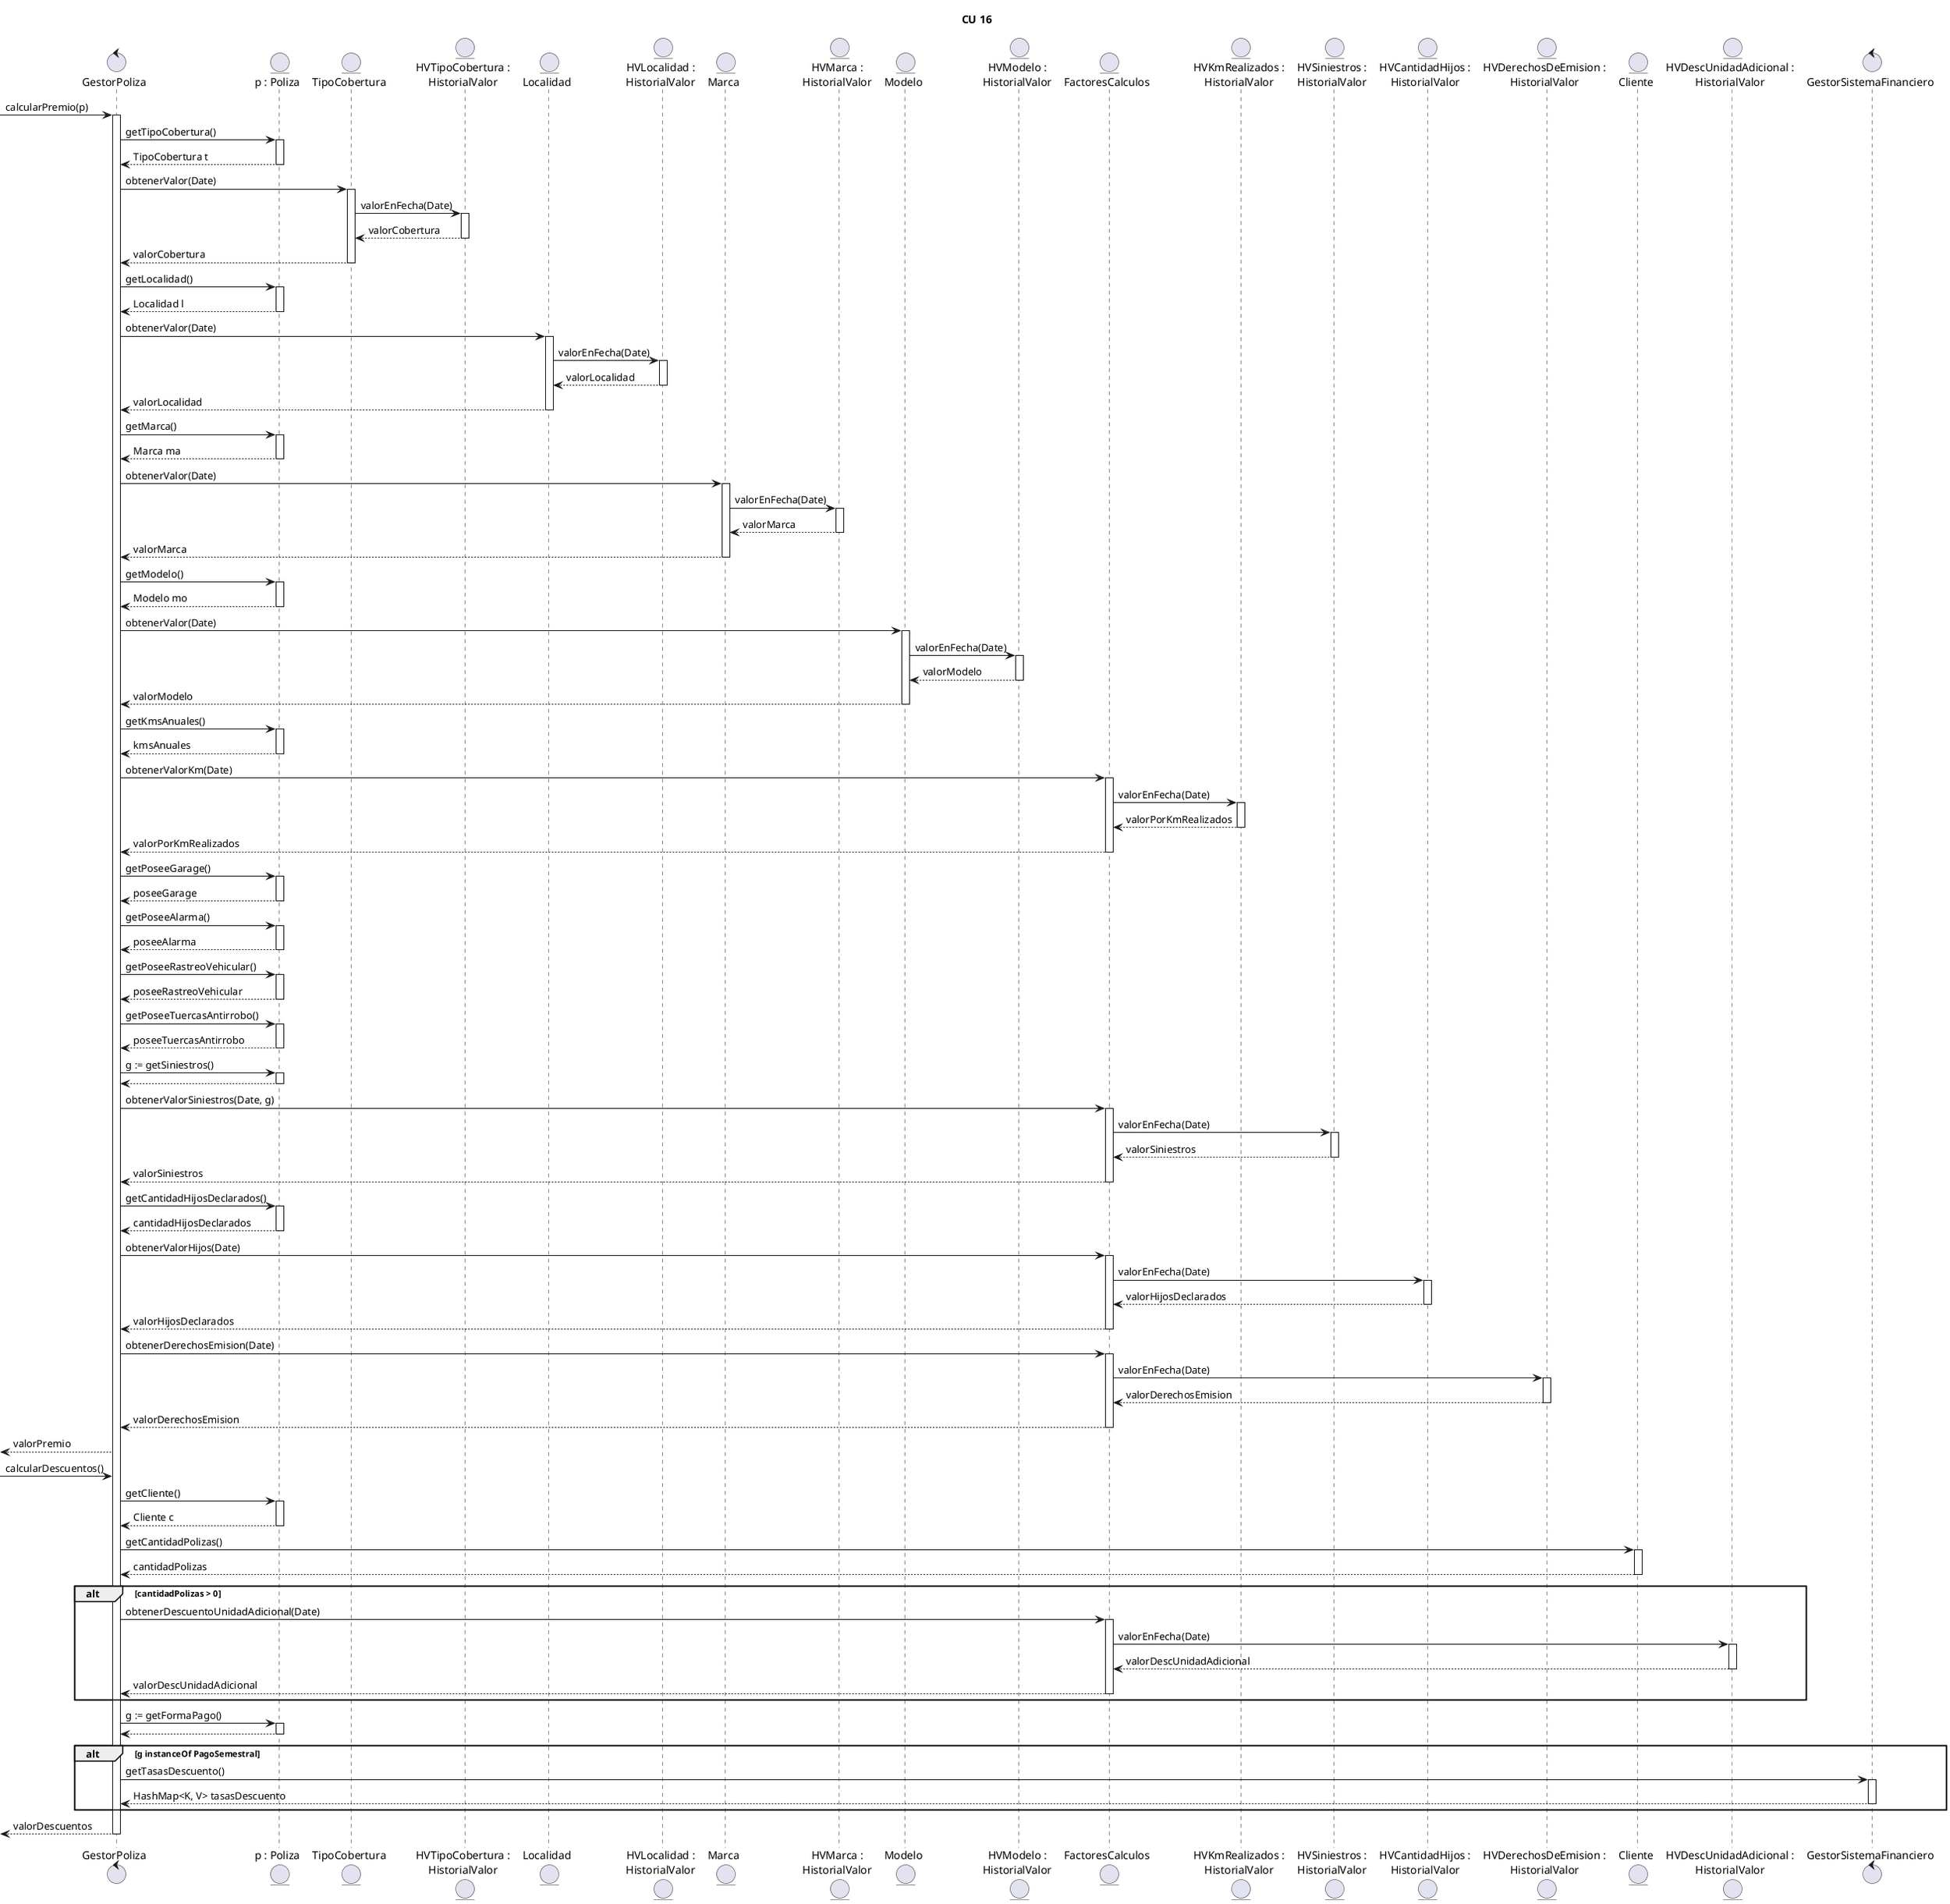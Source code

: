 @startuml

' diagrama de clases - crear clase marca, realizar relacion con sistemafinanciero '

title CU 16

control "GestorPoliza" as GPoliza

-> GPoliza : calcularPremio(p)

entity "p : Poliza" as Poliza
activate GPoliza
GPoliza -> Poliza : getTipoCobertura()
activate Poliza
GPoliza <-- Poliza : TipoCobertura t
deactivate Poliza

entity TipoCobertura
GPoliza -> TipoCobertura : obtenerValor(Date)

entity "HVTipoCobertura :\nHistorialValor" as HVC
activate TipoCobertura
TipoCobertura -> HVC : valorEnFecha(Date)
activate HVC
TipoCobertura <-- HVC : valorCobertura
deactivate HVC

GPoliza <-- TipoCobertura : valorCobertura
deactivate TipoCobertura

GPoliza -> Poliza : getLocalidad()
activate Poliza
GPoliza <-- Poliza : Localidad l
deactivate Poliza

entity Localidad
GPoliza -> Localidad : obtenerValor(Date)

entity "HVLocalidad :\nHistorialValor" as HVL
activate Localidad
Localidad -> HVL : valorEnFecha(Date)
activate HVL
Localidad <-- HVL : valorLocalidad
deactivate HVL

GPoliza <-- Localidad : valorLocalidad
deactivate Localidad

GPoliza -> Poliza : getMarca()
activate Poliza
GPoliza <-- Poliza : Marca ma
deactivate Poliza

entity Marca
GPoliza -> Marca : obtenerValor(Date)
entity "HVMarca :\nHistorialValor" as HVMa
activate Marca
Marca -> HVMa : valorEnFecha(Date)
activate HVMa
Marca <-- HVMa : valorMarca
deactivate HVMa

GPoliza <-- Marca : valorMarca
deactivate Marca

GPoliza -> Poliza : getModelo()
activate Poliza
GPoliza <-- Poliza : Modelo mo
deactivate Poliza

entity Modelo
GPoliza -> Modelo : obtenerValor(Date)
entity "HVModelo :\nHistorialValor" as HVMo
activate Modelo
Modelo -> HVMo : valorEnFecha(Date)
activate HVMo
Modelo <-- HVMo : valorModelo
deactivate HVMo

GPoliza <-- Modelo : valorModelo
deactivate Modelo

GPoliza -> Poliza : getKmsAnuales()
activate Poliza
GPoliza <-- Poliza : kmsAnuales
deactivate Poliza

entity FactoresCalculos
GPoliza -> FactoresCalculos : obtenerValorKm(Date)
entity "HVKmRealizados :\nHistorialValor" as HVKm
activate FactoresCalculos
FactoresCalculos -> HVKm : valorEnFecha(Date)
activate HVKm
FactoresCalculos <-- HVKm : valorPorKmRealizados
deactivate HVKm
GPoliza <-- FactoresCalculos : valorPorKmRealizados
deactivate FactoresCalculos

GPoliza -> Poliza : getPoseeGarage()
activate Poliza
GPoliza <-- Poliza : poseeGarage
deactivate Poliza
GPoliza -> Poliza : getPoseeAlarma()
activate Poliza
GPoliza <-- Poliza : poseeAlarma
deactivate Poliza
GPoliza -> Poliza : getPoseeRastreoVehicular()
activate Poliza
GPoliza <-- Poliza : poseeRastreoVehicular
deactivate Poliza
GPoliza -> Poliza : getPoseeTuercasAntirrobo()
activate Poliza
GPoliza <-- Poliza : poseeTuercasAntirrobo
deactivate Poliza

GPoliza -> Poliza : g := getSiniestros()
activate Poliza
GPoliza <-- Poliza
deactivate Poliza

entity "HVSiniestros :\nHistorialValor" as HVS
GPoliza -> FactoresCalculos : obtenerValorSiniestros(Date, g)
activate FactoresCalculos
FactoresCalculos -> HVS : valorEnFecha(Date)
activate HVS
FactoresCalculos <-- HVS : valorSiniestros
deactivate HVS
GPoliza <-- FactoresCalculos : valorSiniestros
deactivate FactoresCalculos

GPoliza -> Poliza : getCantidadHijosDeclarados()
activate Poliza
GPoliza <-- Poliza : cantidadHijosDeclarados
deactivate Poliza

entity "HVCantidadHijos :\nHistorialValor" as HVH
GPoliza -> FactoresCalculos : obtenerValorHijos(Date)
activate FactoresCalculos
FactoresCalculos -> HVH : valorEnFecha(Date)
activate HVH
FactoresCalculos <-- HVH : valorHijosDeclarados
deactivate HVH
GPoliza <-- FactoresCalculos : valorHijosDeclarados
deactivate FactoresCalculos

entity "HVDerechosDeEmision :\nHistorialValor" as HVD
GPoliza -> FactoresCalculos : obtenerDerechosEmision(Date)
activate FactoresCalculos
FactoresCalculos -> HVD : valorEnFecha(Date)
activate HVD
FactoresCalculos <-- HVD : valorDerechosEmision
deactivate HVD
GPoliza <-- FactoresCalculos : valorDerechosEmision
deactivate FactoresCalculos
<-- GPoliza : valorPremio
deactivate Poliza

entity Cliente
-> GPoliza : calcularDescuentos()
GPoliza -> Poliza : getCliente()
activate Poliza
GPoliza <-- Poliza : Cliente c
deactivate Poliza
GPoliza -> Cliente : getCantidadPolizas()
activate Cliente
GPoliza <-- Cliente : cantidadPolizas
deactivate Cliente

alt cantidadPolizas > 0

entity "HVDescUnidadAdicional :\nHistorialValor" as HVUA
GPoliza -> FactoresCalculos : obtenerDescuentoUnidadAdicional(Date)
activate FactoresCalculos
FactoresCalculos -> HVUA : valorEnFecha(Date)
activate HVUA
FactoresCalculos <-- HVUA : valorDescUnidadAdicional
deactivate HVUA
GPoliza <-- FactoresCalculos : valorDescUnidadAdicional
deactivate FactoresCalculos

end

GPoliza -> Poliza : g := getFormaPago()
activate Poliza
GPoliza <-- Poliza
deactivate Poliza

alt g instanceOf PagoSemestral
control GestorSistemaFinanciero

GPoliza -> GestorSistemaFinanciero : getTasasDescuento()
activate GestorSistemaFinanciero
GPoliza <-- GestorSistemaFinanciero : HashMap<K, V> tasasDescuento
deactivate GestorSistemaFinanciero

end

<-- GPoliza : valorDescuentos
deactivate GPoliza

@enduml
